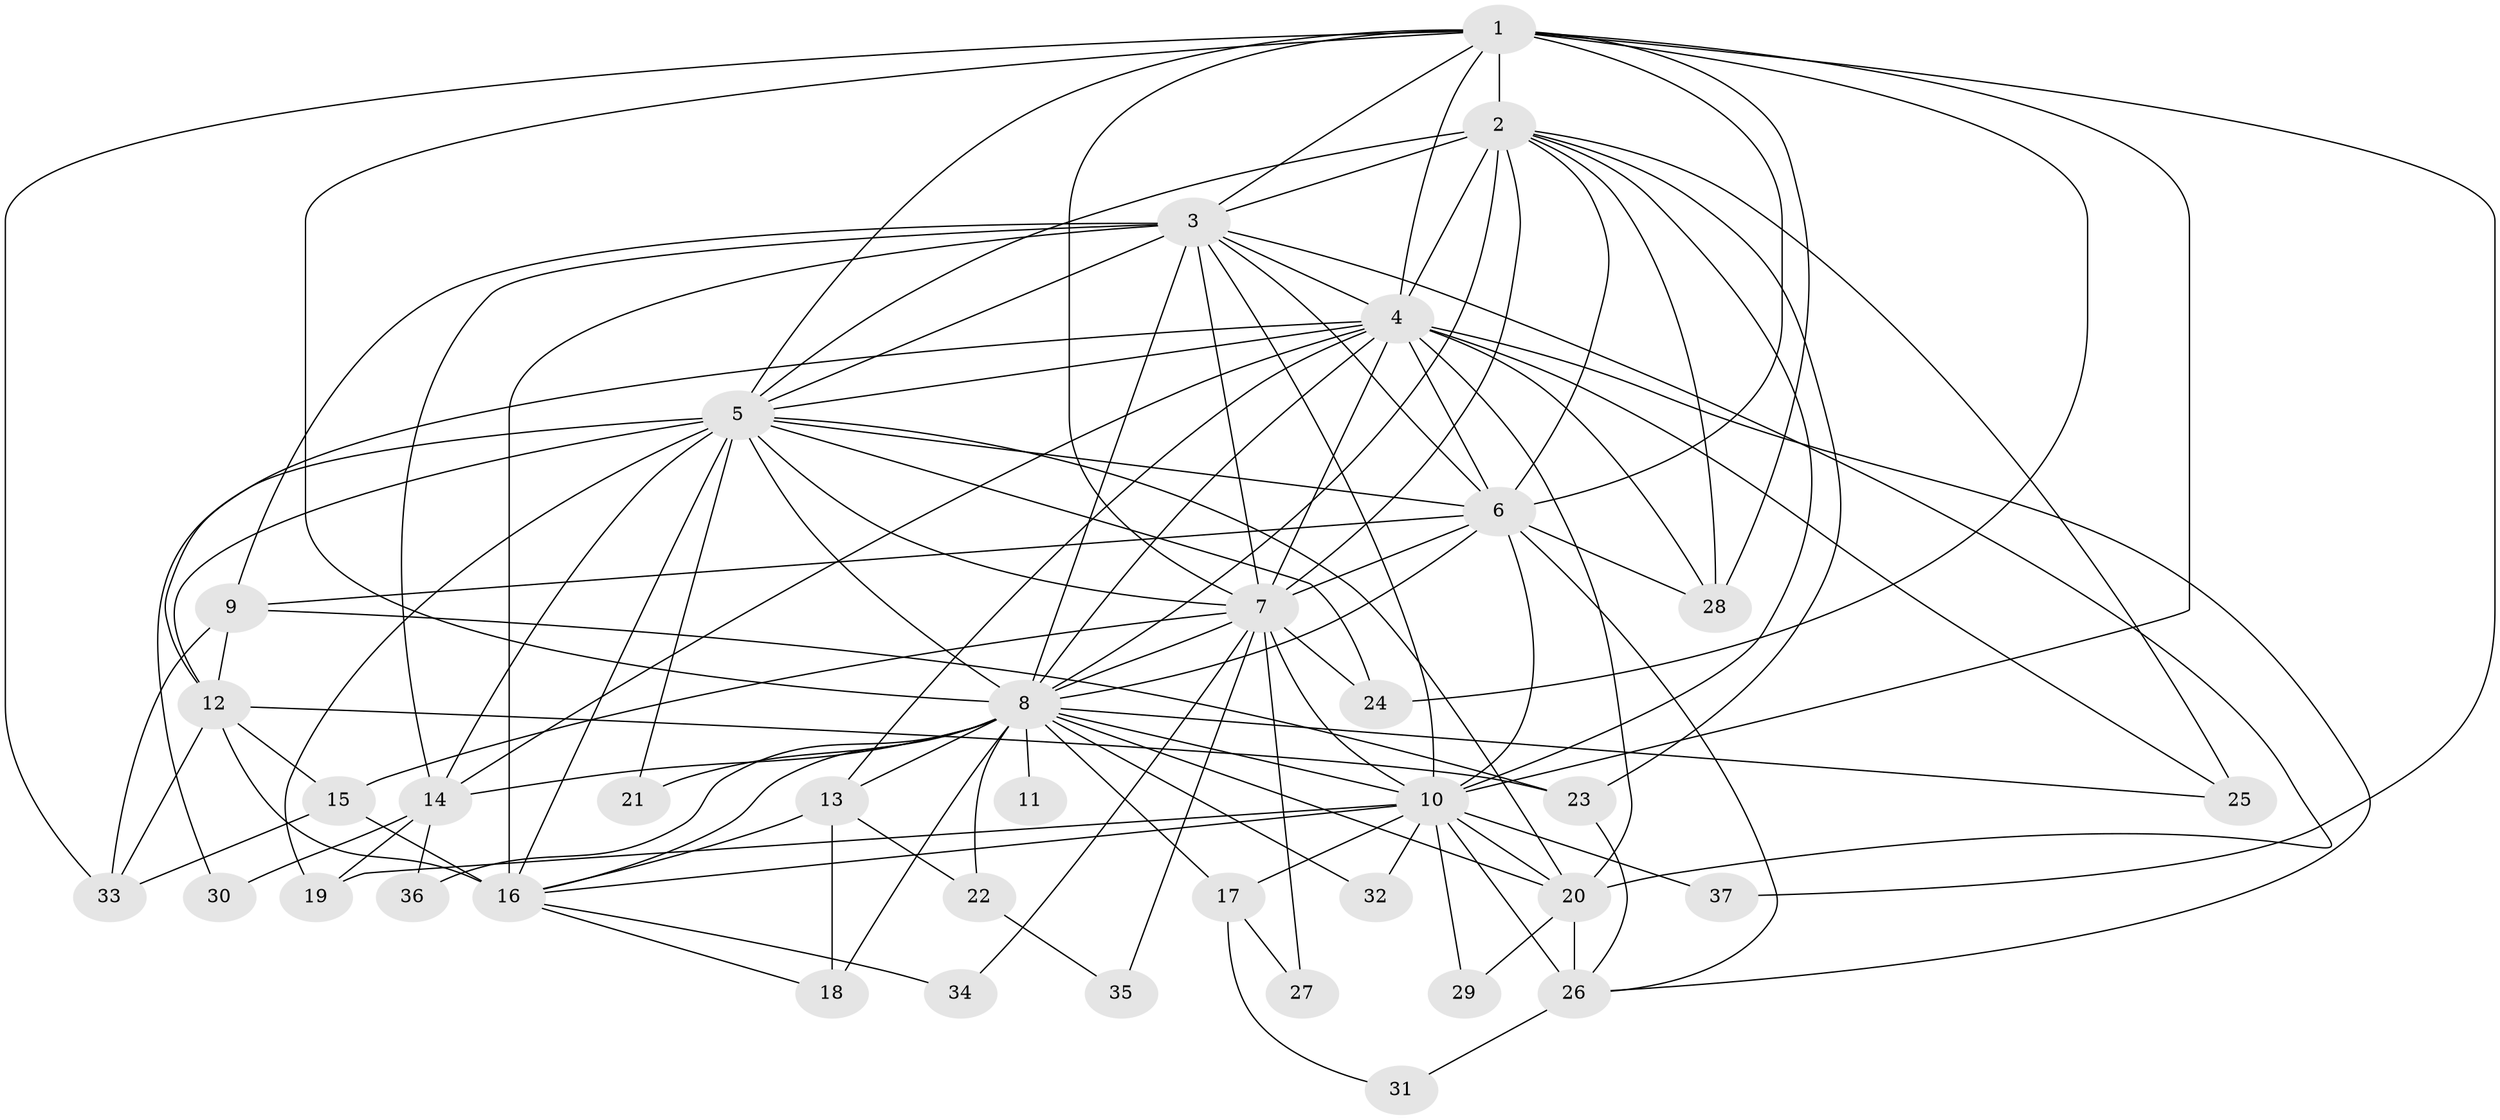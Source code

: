 // original degree distribution, {23: 0.011363636363636364, 15: 0.022727272727272728, 24: 0.011363636363636364, 17: 0.011363636363636364, 18: 0.03409090909090909, 19: 0.011363636363636364, 25: 0.011363636363636364, 3: 0.2159090909090909, 2: 0.5227272727272727, 7: 0.011363636363636364, 5: 0.045454545454545456, 4: 0.07954545454545454, 6: 0.011363636363636364}
// Generated by graph-tools (version 1.1) at 2025/49/03/04/25 22:49:39]
// undirected, 37 vertices, 112 edges
graph export_dot {
  node [color=gray90,style=filled];
  1;
  2;
  3;
  4;
  5;
  6;
  7;
  8;
  9;
  10;
  11;
  12;
  13;
  14;
  15;
  16;
  17;
  18;
  19;
  20;
  21;
  22;
  23;
  24;
  25;
  26;
  27;
  28;
  29;
  30;
  31;
  32;
  33;
  34;
  35;
  36;
  37;
  1 -- 2 [weight=3.0];
  1 -- 3 [weight=3.0];
  1 -- 4 [weight=5.0];
  1 -- 5 [weight=2.0];
  1 -- 6 [weight=2.0];
  1 -- 7 [weight=3.0];
  1 -- 8 [weight=3.0];
  1 -- 10 [weight=10.0];
  1 -- 24 [weight=1.0];
  1 -- 28 [weight=1.0];
  1 -- 33 [weight=1.0];
  1 -- 37 [weight=1.0];
  2 -- 3 [weight=1.0];
  2 -- 4 [weight=2.0];
  2 -- 5 [weight=1.0];
  2 -- 6 [weight=1.0];
  2 -- 7 [weight=1.0];
  2 -- 8 [weight=1.0];
  2 -- 10 [weight=1.0];
  2 -- 23 [weight=1.0];
  2 -- 25 [weight=1.0];
  2 -- 28 [weight=1.0];
  3 -- 4 [weight=2.0];
  3 -- 5 [weight=1.0];
  3 -- 6 [weight=3.0];
  3 -- 7 [weight=1.0];
  3 -- 8 [weight=1.0];
  3 -- 9 [weight=1.0];
  3 -- 10 [weight=1.0];
  3 -- 14 [weight=1.0];
  3 -- 16 [weight=8.0];
  3 -- 20 [weight=1.0];
  4 -- 5 [weight=2.0];
  4 -- 6 [weight=2.0];
  4 -- 7 [weight=2.0];
  4 -- 8 [weight=2.0];
  4 -- 12 [weight=2.0];
  4 -- 13 [weight=2.0];
  4 -- 14 [weight=2.0];
  4 -- 20 [weight=4.0];
  4 -- 25 [weight=1.0];
  4 -- 26 [weight=1.0];
  4 -- 28 [weight=1.0];
  5 -- 6 [weight=1.0];
  5 -- 7 [weight=1.0];
  5 -- 8 [weight=2.0];
  5 -- 12 [weight=1.0];
  5 -- 14 [weight=1.0];
  5 -- 16 [weight=1.0];
  5 -- 19 [weight=1.0];
  5 -- 20 [weight=1.0];
  5 -- 21 [weight=1.0];
  5 -- 24 [weight=1.0];
  5 -- 30 [weight=1.0];
  6 -- 7 [weight=1.0];
  6 -- 8 [weight=1.0];
  6 -- 9 [weight=4.0];
  6 -- 10 [weight=1.0];
  6 -- 26 [weight=1.0];
  6 -- 28 [weight=1.0];
  7 -- 8 [weight=1.0];
  7 -- 10 [weight=4.0];
  7 -- 15 [weight=1.0];
  7 -- 24 [weight=1.0];
  7 -- 27 [weight=1.0];
  7 -- 34 [weight=1.0];
  7 -- 35 [weight=1.0];
  8 -- 10 [weight=1.0];
  8 -- 11 [weight=1.0];
  8 -- 13 [weight=1.0];
  8 -- 14 [weight=1.0];
  8 -- 16 [weight=1.0];
  8 -- 17 [weight=1.0];
  8 -- 18 [weight=1.0];
  8 -- 20 [weight=1.0];
  8 -- 21 [weight=1.0];
  8 -- 22 [weight=1.0];
  8 -- 25 [weight=1.0];
  8 -- 32 [weight=1.0];
  8 -- 36 [weight=1.0];
  9 -- 12 [weight=1.0];
  9 -- 23 [weight=1.0];
  9 -- 33 [weight=1.0];
  10 -- 16 [weight=1.0];
  10 -- 17 [weight=1.0];
  10 -- 19 [weight=1.0];
  10 -- 20 [weight=2.0];
  10 -- 26 [weight=2.0];
  10 -- 29 [weight=1.0];
  10 -- 32 [weight=1.0];
  10 -- 37 [weight=1.0];
  12 -- 15 [weight=1.0];
  12 -- 16 [weight=2.0];
  12 -- 23 [weight=1.0];
  12 -- 33 [weight=1.0];
  13 -- 16 [weight=1.0];
  13 -- 18 [weight=1.0];
  13 -- 22 [weight=1.0];
  14 -- 19 [weight=1.0];
  14 -- 30 [weight=2.0];
  14 -- 36 [weight=1.0];
  15 -- 16 [weight=1.0];
  15 -- 33 [weight=2.0];
  16 -- 18 [weight=1.0];
  16 -- 34 [weight=1.0];
  17 -- 27 [weight=1.0];
  17 -- 31 [weight=1.0];
  20 -- 26 [weight=1.0];
  20 -- 29 [weight=1.0];
  22 -- 35 [weight=1.0];
  23 -- 26 [weight=1.0];
  26 -- 31 [weight=1.0];
}

